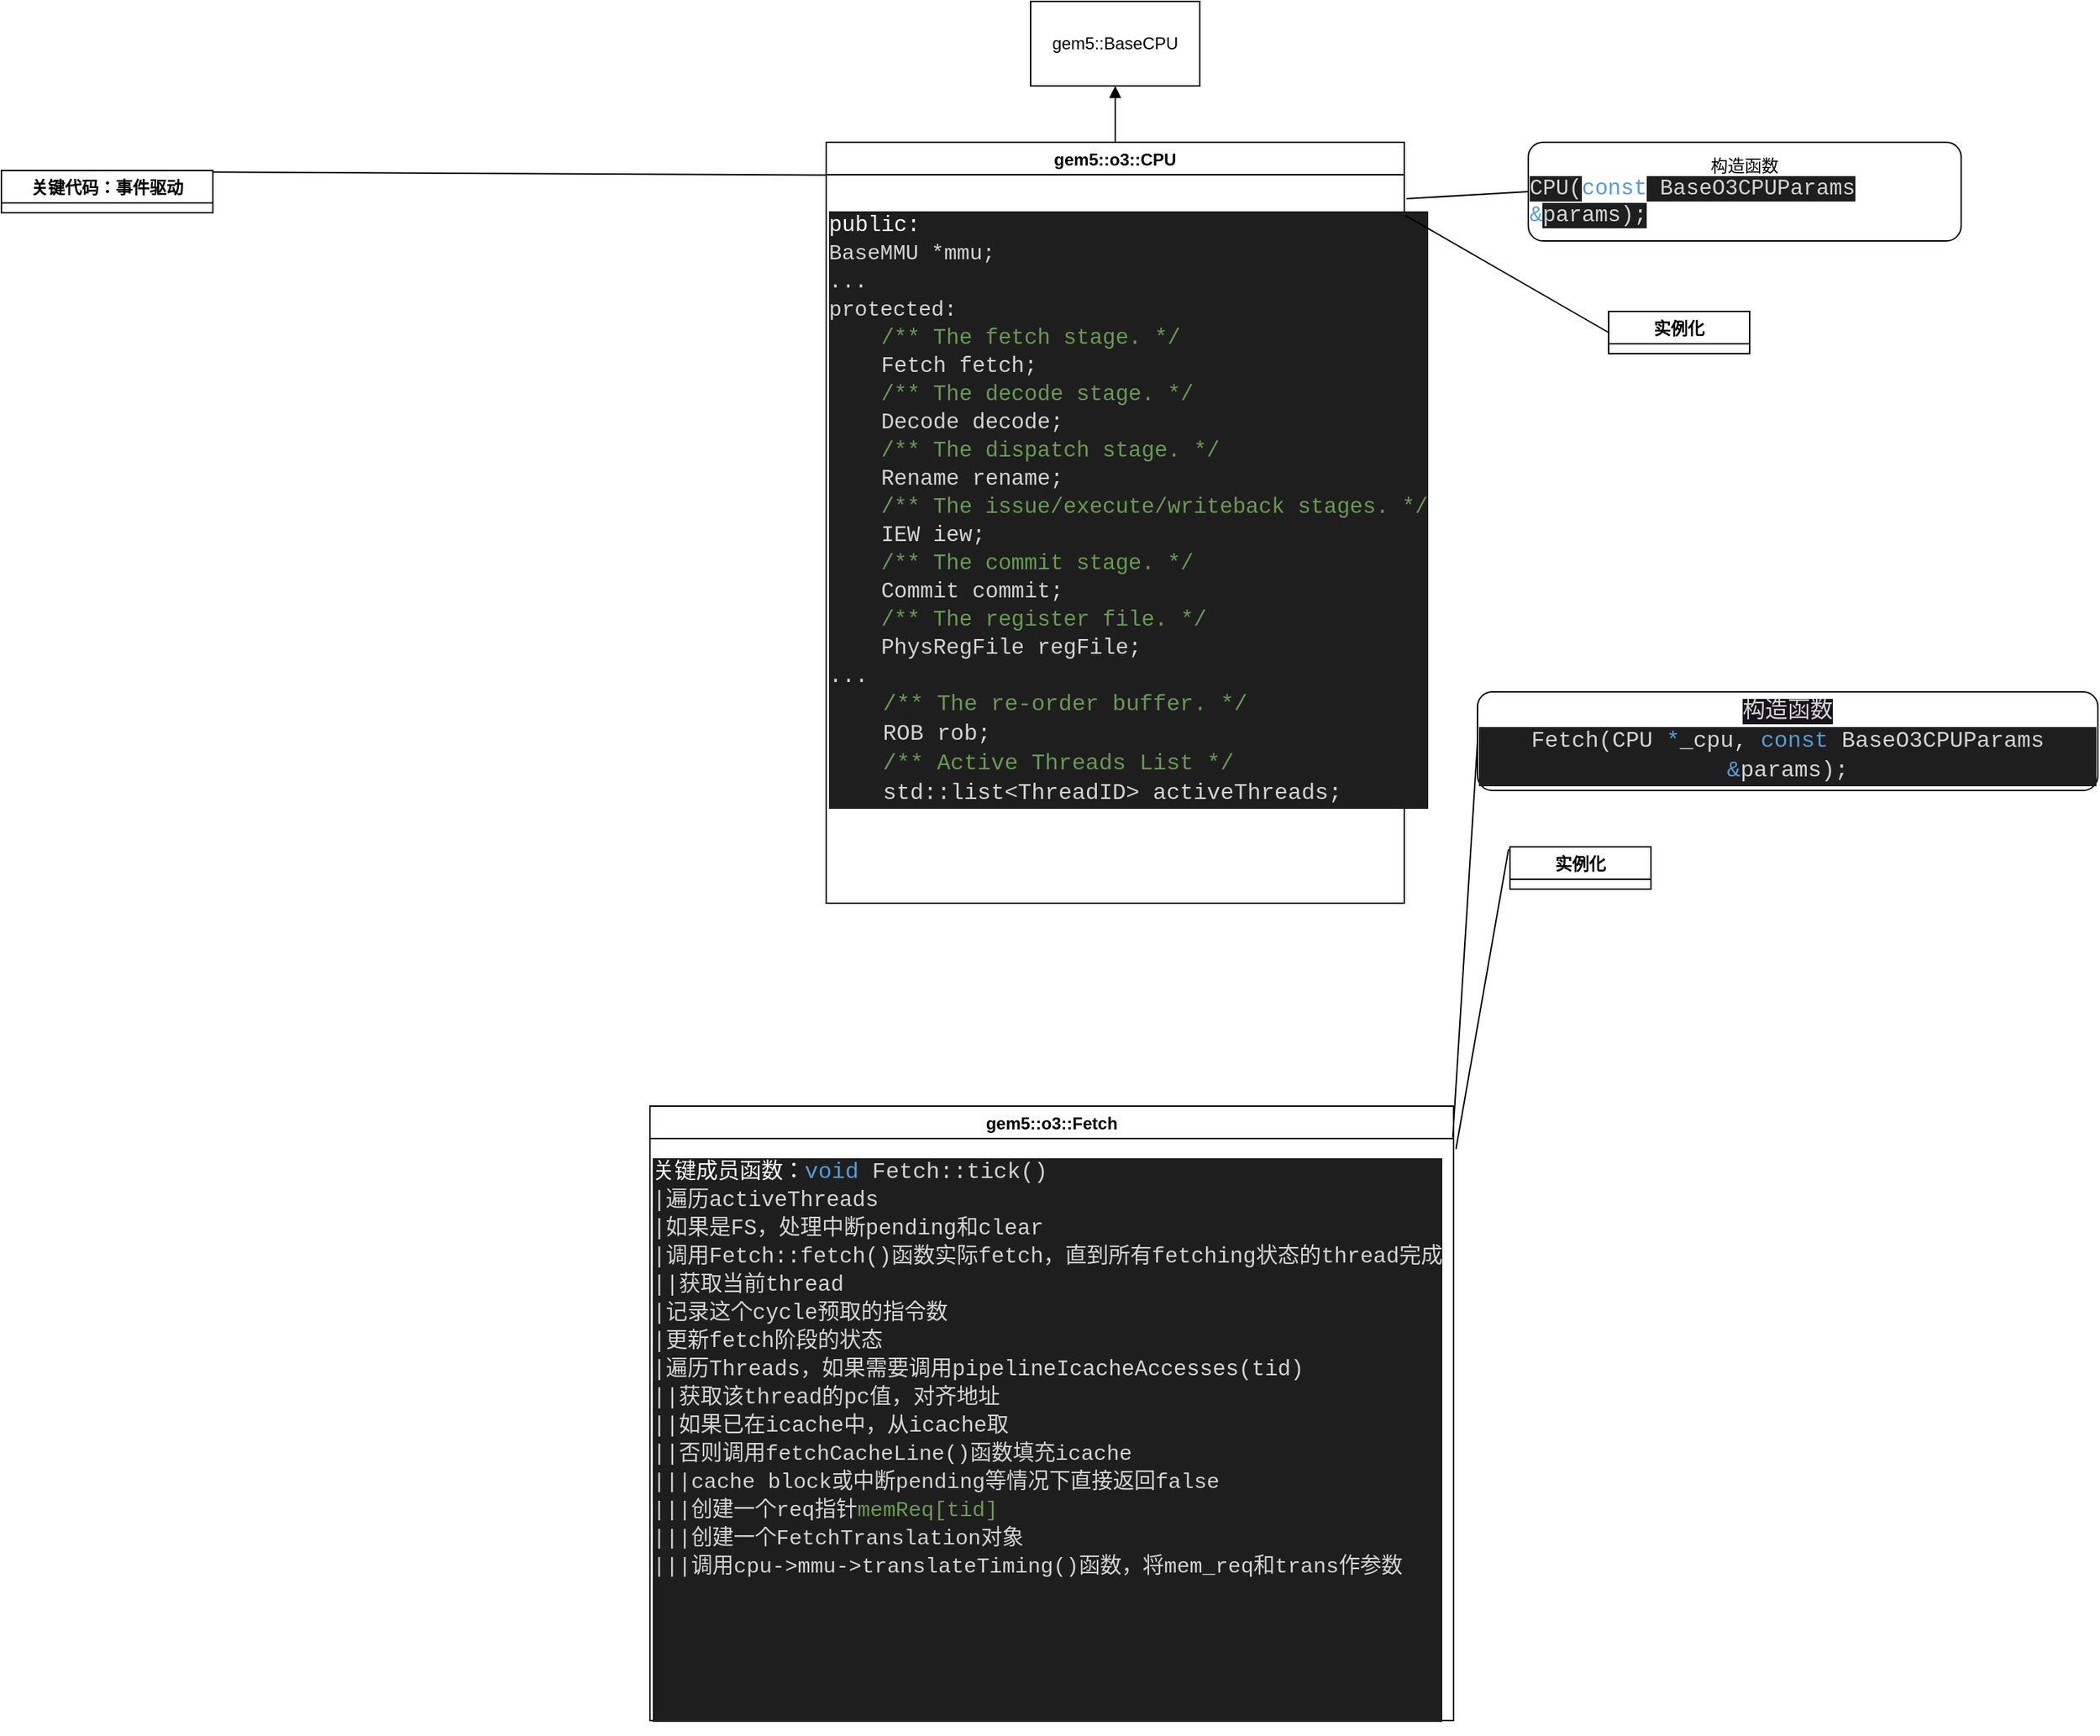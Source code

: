<mxfile>
    <diagram id="St0h23Dkm7OurYVI4SI0" name="第 1 页">
        <mxGraphModel dx="1738" dy="599" grid="1" gridSize="10" guides="1" tooltips="1" connect="1" arrows="1" fold="1" page="1" pageScale="1" pageWidth="827" pageHeight="1169" math="0" shadow="0">
            <root>
                <mxCell id="0"/>
                <mxCell id="1" parent="0"/>
                <mxCell id="2" style="edgeStyle=none;html=1;exitX=0.5;exitY=0;exitDx=0;exitDy=0;entryX=0.5;entryY=1;entryDx=0;entryDy=0;endArrow=block;endFill=1;" parent="1" source="6" target="4" edge="1">
                    <mxGeometry relative="1" as="geometry">
                        <mxPoint x="130" y="154" as="sourcePoint"/>
                    </mxGeometry>
                </mxCell>
                <mxCell id="3" style="edgeStyle=none;html=1;entryX=0;entryY=0.5;entryDx=0;entryDy=0;startArrow=none;startFill=0;endArrow=none;endFill=0;exitX=1.004;exitY=0;exitDx=0;exitDy=0;exitPerimeter=0;" parent="1" source="7" target="5" edge="1">
                    <mxGeometry relative="1" as="geometry">
                        <mxPoint x="407" y="169" as="sourcePoint"/>
                    </mxGeometry>
                </mxCell>
                <mxCell id="4" value="gem5::BaseCPU" style="rounded=0;whiteSpace=wrap;html=1;collapsible=0;" parent="1" vertex="1">
                    <mxGeometry x="70" y="20" width="120" height="60" as="geometry"/>
                </mxCell>
                <mxCell id="5" value="构造函数&lt;br&gt;&lt;div style=&quot;text-align: left;&quot;&gt;&lt;span style=&quot;background-color: rgb(30, 30, 30); color: rgb(212, 212, 212); font-family: Consolas, &amp;quot;Courier New&amp;quot;, monospace; font-size: 15.4px;&quot;&gt;CPU(&lt;/span&gt;&lt;span style=&quot;background-color: initial; font-family: Consolas, &amp;quot;Courier New&amp;quot;, monospace; font-size: 15.4px; color: rgb(86, 156, 214);&quot;&gt;const&lt;/span&gt;&lt;span style=&quot;background-color: rgb(30, 30, 30); color: rgb(212, 212, 212); font-family: Consolas, &amp;quot;Courier New&amp;quot;, monospace; font-size: 15.4px;&quot;&gt; BaseO3CPUParams &lt;/span&gt;&lt;span style=&quot;background-color: initial; font-family: Consolas, &amp;quot;Courier New&amp;quot;, monospace; font-size: 15.4px; color: rgb(86, 156, 214);&quot;&gt;&amp;amp;&lt;/span&gt;&lt;span style=&quot;background-color: rgb(30, 30, 30); color: rgb(212, 212, 212); font-family: Consolas, &amp;quot;Courier New&amp;quot;, monospace; font-size: 15.4px;&quot;&gt;params);&lt;/span&gt;&lt;/div&gt;" style="rounded=1;whiteSpace=wrap;html=1;" parent="1" vertex="1">
                    <mxGeometry x="423" y="120" width="307" height="70" as="geometry"/>
                </mxCell>
                <mxCell id="6" value="gem5::o3::CPU" style="swimlane;startSize=23;" parent="1" vertex="1">
                    <mxGeometry x="-75" y="120" width="410" height="540" as="geometry">
                        <mxRectangle x="-75" y="160" width="100" height="30" as="alternateBounds"/>
                    </mxGeometry>
                </mxCell>
                <mxCell id="7" value="&lt;div style=&quot;background-color: rgb(30, 30, 30); font-family: Consolas, &amp;quot;Courier New&amp;quot;, monospace; font-size: 15.4px; line-height: 20px;&quot;&gt;&lt;div style=&quot;&quot;&gt;&lt;span style=&quot;color: rgb(255, 255, 255);&quot;&gt;public:&lt;/span&gt;&lt;br&gt;&lt;/div&gt;&lt;div style=&quot;&quot;&gt;&lt;div style=&quot;color: rgb(212, 212, 212); font-size: 15.12px; line-height: 20px;&quot;&gt;BaseMMU *mmu;&lt;/div&gt;&lt;div style=&quot;color: rgb(212, 212, 212); font-size: 15.12px; line-height: 20px;&quot;&gt;...&lt;/div&gt;&lt;div style=&quot;color: rgb(212, 212, 212); font-size: 15.12px; line-height: 20px;&quot;&gt;protected:&lt;/div&gt;&lt;/div&gt;&lt;div style=&quot;color: rgb(212, 212, 212);&quot;&gt;&lt;span style=&quot;color: #6a9955;&quot;&gt;&amp;nbsp; &amp;nbsp; /** The fetch stage. */&lt;/span&gt;&lt;/div&gt;&lt;div style=&quot;color: rgb(212, 212, 212);&quot;&gt;&amp;nbsp; &amp;nbsp; Fetch fetch;&lt;/div&gt;&lt;div style=&quot;color: rgb(212, 212, 212);&quot;&gt;&lt;span style=&quot;color: #6a9955;&quot;&gt;&amp;nbsp; &amp;nbsp; /** The decode stage. */&lt;/span&gt;&lt;/div&gt;&lt;div style=&quot;color: rgb(212, 212, 212);&quot;&gt;&amp;nbsp; &amp;nbsp; Decode decode;&lt;/div&gt;&lt;div style=&quot;color: rgb(212, 212, 212);&quot;&gt;&lt;span style=&quot;color: #6a9955;&quot;&gt;&amp;nbsp; &amp;nbsp; /** The dispatch stage. */&lt;/span&gt;&lt;/div&gt;&lt;div style=&quot;color: rgb(212, 212, 212);&quot;&gt;&amp;nbsp; &amp;nbsp; Rename rename;&lt;/div&gt;&lt;div style=&quot;color: rgb(212, 212, 212);&quot;&gt;&lt;span style=&quot;color: #6a9955;&quot;&gt;&amp;nbsp; &amp;nbsp; /** The issue/execute/writeback stages. */&lt;/span&gt;&lt;/div&gt;&lt;div style=&quot;color: rgb(212, 212, 212);&quot;&gt;&amp;nbsp; &amp;nbsp; IEW iew;&lt;/div&gt;&lt;div style=&quot;color: rgb(212, 212, 212);&quot;&gt;&lt;span style=&quot;color: #6a9955;&quot;&gt;&amp;nbsp; &amp;nbsp; /** The commit stage. */&lt;/span&gt;&lt;/div&gt;&lt;div style=&quot;color: rgb(212, 212, 212);&quot;&gt;&amp;nbsp; &amp;nbsp; Commit commit;&lt;/div&gt;&lt;div style=&quot;color: rgb(212, 212, 212);&quot;&gt;&lt;span style=&quot;color: #6a9955;&quot;&gt;&amp;nbsp; &amp;nbsp; /** The register file. */&lt;/span&gt;&lt;/div&gt;&lt;div style=&quot;color: rgb(212, 212, 212);&quot;&gt;&amp;nbsp; &amp;nbsp; PhysRegFile regFile;&lt;/div&gt;&lt;div style=&quot;color: rgb(212, 212, 212);&quot;&gt;...&lt;/div&gt;&lt;div style=&quot;color: rgb(212, 212, 212);&quot;&gt;&lt;div style=&quot;font-size: 15.96px; line-height: 21px;&quot;&gt;&lt;div&gt;&lt;span style=&quot;color: #6a9955;&quot;&gt;&amp;nbsp; &amp;nbsp; /** The re-order buffer. */&lt;/span&gt;&lt;/div&gt;&lt;div&gt;&amp;nbsp; &amp;nbsp; ROB rob;&lt;/div&gt;&lt;div&gt;&lt;span style=&quot;color: #6a9955;&quot;&gt;&amp;nbsp; &amp;nbsp; /** Active Threads List */&lt;/span&gt;&lt;/div&gt;&lt;div&gt;&amp;nbsp; &amp;nbsp; std::list&amp;lt;ThreadID&amp;gt; activeThreads;&lt;/div&gt;&lt;/div&gt;&lt;/div&gt;&lt;/div&gt;" style="text;html=1;align=left;verticalAlign=middle;resizable=0;points=[];autosize=1;strokeColor=none;fillColor=none;" parent="6" vertex="1">
                    <mxGeometry y="40" width="410" height="440" as="geometry"/>
                </mxCell>
                <mxCell id="8" value="实例化" style="swimlane;startSize=23;" parent="1" vertex="1" collapsed="1">
                    <mxGeometry x="480" y="240" width="100" height="30" as="geometry">
                        <mxRectangle x="414" y="250" width="540" height="250" as="alternateBounds"/>
                    </mxGeometry>
                </mxCell>
                <mxCell id="9" value="&lt;div style=&quot;background-color: rgb(30, 30, 30); line-height: 20px;&quot;&gt;&lt;div style=&quot;background-color: rgb(42, 37, 47);&quot;&gt;&lt;div style=&quot;background-color: rgb(30, 30, 30); line-height: 20px;&quot;&gt;&lt;div style=&quot;color: rgb(212, 212, 212); font-size: 15.4px;&quot;&gt;在src/cpu/o3/BaseO3CPU.py中，&lt;span style=&quot;font-family: Helvetica; color: rgb(240, 240, 240); background-color: rgb(42, 37, 47);&quot;&gt;将BaseO3CPU和gem5::o3::CPU类关联&lt;/span&gt;&lt;/div&gt;&lt;div style=&quot;&quot;&gt;&lt;div style=&quot;&quot;&gt;&lt;span style=&quot;font-size: 15.4px;&quot;&gt;，并通过&lt;/span&gt;&lt;span style=&quot;color: rgb(212, 212, 212); font-family: Consolas, &amp;quot;Courier New&amp;quot;, monospace; font-size: 15.12px;&quot;&gt;Param&lt;/span&gt;&lt;span style=&quot;font-size: 15.4px;&quot;&gt;传递了参数：&lt;/span&gt;&lt;/div&gt;&lt;div style=&quot;color: rgb(212, 212, 212); font-family: Consolas, &amp;quot;Courier New&amp;quot;, monospace; font-size: 15.4px; line-height: 20px;&quot;&gt;&lt;div&gt;&lt;span style=&quot;color: rgb(86, 156, 214);&quot;&gt;class&lt;/span&gt;&amp;nbsp;BaseO3CPU(BaseCPU):&lt;/div&gt;&lt;div&gt;&amp;nbsp; &amp;nbsp; type =&amp;nbsp;&lt;span style=&quot;color: rgb(206, 145, 120);&quot;&gt;&quot;BaseO3CPU&quot;&lt;/span&gt;&lt;/div&gt;&lt;div&gt;&amp;nbsp; &amp;nbsp; cxx_class =&amp;nbsp;&lt;span style=&quot;color: rgb(206, 145, 120);&quot;&gt;&quot;gem5::o3::CPU&quot;&lt;/span&gt;&lt;/div&gt;&lt;div&gt;&amp;nbsp; &amp;nbsp; cxx_header =&amp;nbsp;&lt;span style=&quot;color: rgb(206, 145, 120);&quot;&gt;&quot;cpu/o3/dyn_inst.hh&quot;&lt;/span&gt;&lt;/div&gt;&lt;div&gt;&lt;span style=&quot;color: rgb(206, 145, 120);&quot;&gt;...&lt;/span&gt;&lt;/div&gt;&lt;div&gt;&lt;span style=&quot;font-size: 12px; color: rgb(240, 240, 240); font-family: Helvetica; text-align: center; background-color: rgb(42, 37, 47);&quot;&gt;&lt;font style=&quot;font-size: 15.4px;&quot;&gt;在src/cpu/o3/SConscript中，将BaseO3CPU实例化：&lt;/font&gt;&lt;/span&gt;&lt;br style=&quot;font-size: 12px; color: rgb(240, 240, 240); font-family: Helvetica; text-align: center; background-color: rgb(42, 37, 47);&quot;&gt;&lt;div style=&quot;font-size: 12px; color: rgb(240, 240, 240); font-family: Helvetica; background-color: rgb(42, 37, 47);&quot;&gt;&lt;div style=&quot;color: rgb(212, 212, 212); background-color: rgb(30, 30, 30); font-family: Consolas, &amp;quot;Courier New&amp;quot;, monospace; font-size: 15.4px; line-height: 20px;&quot;&gt;&lt;div style=&quot;font-size: 15.12px; line-height: 20px;&quot;&gt;&lt;div&gt;SimObject(&lt;span style=&quot;color: rgb(206, 145, 120);&quot;&gt;'BaseO3CPU.py'&lt;/span&gt;, sim_objects=[&lt;span style=&quot;color: rgb(206, 145, 120);&quot;&gt;'BaseO3CPU'&lt;/span&gt;], enums=[&lt;/div&gt;&lt;div&gt;&amp;nbsp; &amp;nbsp; &amp;nbsp; &amp;nbsp;&amp;nbsp;&lt;span style=&quot;color: rgb(206, 145, 120);&quot;&gt;'SMTFetchPolicy'&lt;/span&gt;,&amp;nbsp;&lt;span style=&quot;color: rgb(206, 145, 120);&quot;&gt;'SMTQueuePolicy'&lt;/span&gt;,&amp;nbsp;&lt;span style=&quot;color: rgb(206, 145, 120);&quot;&gt;'CommitPolicy'&lt;/span&gt;])&lt;/div&gt;&lt;/div&gt;&lt;/div&gt;&lt;/div&gt;&lt;/div&gt;&lt;/div&gt;&lt;/div&gt;&lt;/div&gt;&lt;/div&gt;&lt;/div&gt;" style="text;html=1;align=left;verticalAlign=middle;resizable=0;points=[];autosize=1;strokeColor=none;fillColor=none;" parent="8" vertex="1">
                    <mxGeometry y="30" width="520" height="220" as="geometry"/>
                </mxCell>
                <mxCell id="10" value="" style="endArrow=none;html=1;entryX=0;entryY=0.5;entryDx=0;entryDy=0;exitX=1.002;exitY=0.027;exitDx=0;exitDy=0;exitPerimeter=0;" parent="1" source="7" target="8" edge="1">
                    <mxGeometry width="50" height="50" relative="1" as="geometry">
                        <mxPoint x="260" y="280" as="sourcePoint"/>
                        <mxPoint x="310" y="230" as="targetPoint"/>
                    </mxGeometry>
                </mxCell>
                <mxCell id="18" style="edgeStyle=none;html=1;exitX=1.003;exitY=0.07;exitDx=0;exitDy=0;entryX=-0.01;entryY=0.056;entryDx=0;entryDy=0;entryPerimeter=0;fontColor=#FFFFFF;endArrow=none;endFill=0;exitPerimeter=0;" parent="1" source="11" target="16" edge="1">
                    <mxGeometry relative="1" as="geometry"/>
                </mxCell>
                <mxCell id="11" value="gem5::o3::Fetch" style="swimlane;startSize=23;" parent="1" vertex="1">
                    <mxGeometry x="-200" y="804" width="570" height="436" as="geometry">
                        <mxRectangle x="-200" y="804" width="100" height="116" as="alternateBounds"/>
                    </mxGeometry>
                </mxCell>
                <mxCell id="12" value="&lt;div style=&quot;background-color: rgb(30, 30, 30); font-family: Consolas, &amp;quot;Courier New&amp;quot;, monospace; font-size: 15.4px; line-height: 20px;&quot;&gt;&lt;div style=&quot;&quot;&gt;&lt;font color=&quot;#ffffff&quot;&gt;关键成员函数：&lt;/font&gt;&lt;span style=&quot;color: rgb(86, 156, 214); font-size: 15.96px;&quot;&gt;void&amp;nbsp;&lt;/span&gt;&lt;span style=&quot;color: rgb(212, 212, 212); font-size: 15.96px;&quot;&gt;Fetch::tick()&lt;/span&gt;&lt;/div&gt;&lt;div style=&quot;color: rgb(212, 212, 212);&quot;&gt;|遍历activeThreads&lt;br&gt;|如果是FS，处理中断pending和clear&lt;/div&gt;&lt;div style=&quot;color: rgb(212, 212, 212);&quot;&gt;|调用Fetch::fetch()函数实际fetch，直到所有fetching状态的thread完成&lt;/div&gt;&lt;div style=&quot;color: rgb(212, 212, 212);&quot;&gt;||获取当前thread&lt;/div&gt;&lt;div style=&quot;color: rgb(212, 212, 212);&quot;&gt;|记录这个cycle预取的指令数&lt;/div&gt;&lt;div style=&quot;color: rgb(212, 212, 212);&quot;&gt;|更新fetch阶段的状态&lt;/div&gt;&lt;div style=&quot;color: rgb(212, 212, 212);&quot;&gt;|遍历Threads，如果需要调用pipelineIcacheAccesses(tid)&lt;/div&gt;&lt;div style=&quot;color: rgb(212, 212, 212);&quot;&gt;||获取该thread的pc值，对齐地址&lt;br&gt;&lt;/div&gt;&lt;div style=&quot;color: rgb(212, 212, 212);&quot;&gt;||如果已在icache中，从icache取&lt;/div&gt;&lt;div style=&quot;color: rgb(212, 212, 212);&quot;&gt;||否则调用&lt;span style=&quot;font-size: 15.12px;&quot;&gt;fetchCacheLine()函数填充icache&lt;/span&gt;&lt;/div&gt;&lt;div style=&quot;color: rgb(212, 212, 212);&quot;&gt;&lt;span style=&quot;font-size: 15.12px;&quot;&gt;|||cache block或中断pending等情况下直接返回false&lt;/span&gt;&lt;/div&gt;&lt;div style=&quot;&quot;&gt;&lt;span style=&quot;color: rgb(212, 212, 212); font-size: 15.12px;&quot;&gt;|||创建一个req指针&lt;/span&gt;&lt;span style=&quot;color: rgb(106, 153, 85); font-size: 15.12px;&quot;&gt;memReq[tid]&lt;/span&gt;&lt;/div&gt;&lt;div style=&quot;&quot;&gt;&lt;span style=&quot;color: rgb(212, 212, 212); font-size: 15.12px;&quot;&gt;|||创建一个&lt;/span&gt;&lt;span style=&quot;color: rgb(212, 212, 212); font-size: 15.12px;&quot;&gt;FetchTranslation对象&lt;/span&gt;&lt;/div&gt;&lt;div style=&quot;&quot;&gt;&lt;span style=&quot;color: rgb(212, 212, 212); font-size: 15.12px;&quot;&gt;|||调用&lt;/span&gt;&lt;span style=&quot;color: rgb(212, 212, 212); font-size: 15.12px;&quot;&gt;cpu-&amp;gt;mmu-&amp;gt;translateTiming()函数，将mem_req和trans作参数&lt;/span&gt;&lt;/div&gt;&lt;div style=&quot;&quot;&gt;&lt;span style=&quot;color: rgb(212, 212, 212); font-size: 15.12px;&quot;&gt;&lt;br&gt;&lt;/span&gt;&lt;/div&gt;&lt;div style=&quot;color: rgb(212, 212, 212);&quot;&gt;&lt;br&gt;&lt;/div&gt;&lt;div style=&quot;color: rgb(212, 212, 212);&quot;&gt;&lt;br&gt;&lt;/div&gt;&lt;div style=&quot;color: rgb(212, 212, 212);&quot;&gt;&lt;br&gt;&lt;/div&gt;&lt;div style=&quot;color: rgb(212, 212, 212);&quot;&gt;&lt;br&gt;&lt;/div&gt;&lt;/div&gt;" style="text;html=1;align=left;verticalAlign=middle;resizable=0;points=[];autosize=1;strokeColor=none;fillColor=none;" parent="11" vertex="1">
                    <mxGeometry y="26" width="570" height="420" as="geometry"/>
                </mxCell>
                <mxCell id="13" value="&lt;div style=&quot;color: rgb(212, 212, 212); font-family: Consolas, &amp;quot;Courier New&amp;quot;, monospace; font-size: 15.96px; line-height: 21px;&quot;&gt;&lt;span style=&quot;background-color: rgb(24, 20, 29);&quot;&gt;构造函数&lt;/span&gt;&lt;/div&gt;&lt;div style=&quot;color: rgb(212, 212, 212); background-color: rgb(30, 30, 30); font-family: Consolas, &amp;quot;Courier New&amp;quot;, monospace; font-size: 15.96px; line-height: 21px;&quot;&gt;Fetch(CPU &lt;span style=&quot;color: #569cd6;&quot;&gt;*&lt;/span&gt;_cpu, &lt;span style=&quot;color: #569cd6;&quot;&gt;const&lt;/span&gt; BaseO3CPUParams &lt;span style=&quot;color: #569cd6;&quot;&gt;&amp;amp;&lt;/span&gt;params);&lt;/div&gt;" style="rounded=1;whiteSpace=wrap;html=1;" parent="1" vertex="1">
                    <mxGeometry x="387" y="510" width="440" height="70" as="geometry"/>
                </mxCell>
                <mxCell id="14" value="" style="endArrow=none;html=1;fontColor=#FFFFFF;exitX=0.999;exitY=0.051;exitDx=0;exitDy=0;exitPerimeter=0;entryX=0;entryY=0.5;entryDx=0;entryDy=0;" parent="1" source="11" target="13" edge="1">
                    <mxGeometry width="50" height="50" relative="1" as="geometry">
                        <mxPoint x="370" y="620" as="sourcePoint"/>
                        <mxPoint x="420" y="570" as="targetPoint"/>
                    </mxGeometry>
                </mxCell>
                <mxCell id="16" value="实例化" style="swimlane;startSize=23;" parent="1" vertex="1" collapsed="1">
                    <mxGeometry x="410" y="620" width="100" height="30" as="geometry">
                        <mxRectangle x="410" y="620" width="420" height="250" as="alternateBounds"/>
                    </mxGeometry>
                </mxCell>
                <mxCell id="19" value="&lt;span style=&quot;font-family: Söhne, ui-sans-serif, system-ui, -apple-system, &amp;quot;Segoe UI&amp;quot;, Roboto, Ubuntu, Cantarell, &amp;quot;Noto Sans&amp;quot;, sans-serif, &amp;quot;Helvetica Neue&amp;quot;, Arial, &amp;quot;Apple Color Emoji&amp;quot;, &amp;quot;Segoe UI Emoji&amp;quot;, &amp;quot;Segoe UI Symbol&amp;quot;, &amp;quot;Noto Color Emoji&amp;quot;; font-size: 16px;&quot;&gt;当创建 O3 CPU 的实例时，&lt;br&gt;Fetch 类的实例也会被创建作为该 CPU 模型的一部分。&lt;/span&gt;" style="text;html=1;align=left;verticalAlign=middle;resizable=0;points=[];autosize=1;strokeColor=none;fillColor=none;fontColor=#FFFFFF;container=0;" parent="16" vertex="1">
                    <mxGeometry y="30" width="420" height="50" as="geometry"/>
                </mxCell>
                <mxCell id="17" value="&lt;div style=&quot;background-color: rgb(30, 30, 30); line-height: 20px;&quot;&gt;&lt;div style=&quot;background-color: rgb(42, 37, 47);&quot;&gt;&lt;div style=&quot;background-color: rgb(30, 30, 30); line-height: 20px;&quot;&gt;&lt;div style=&quot;font-size: 15.4px;&quot;&gt;&lt;br&gt;&lt;/div&gt;&lt;/div&gt;&lt;/div&gt;&lt;/div&gt;" style="text;html=1;align=center;verticalAlign=middle;resizable=0;points=[];autosize=1;strokeColor=none;fillColor=none;labelPosition=center;verticalLabelPosition=middle;" parent="1" vertex="1">
                    <mxGeometry x="705" y="655" width="20" height="30" as="geometry"/>
                </mxCell>
                <mxCell id="20" value="关键代码：事件驱动" style="swimlane;startSize=23;" parent="1" vertex="1" collapsed="1">
                    <mxGeometry x="-660" y="140" width="150" height="30" as="geometry">
                        <mxRectangle x="-660" y="140" width="450" height="580" as="alternateBounds"/>
                    </mxGeometry>
                </mxCell>
                <mxCell id="21" value="&lt;div style=&quot;background-color: rgb(30, 30, 30); line-height: 20px;&quot;&gt;&lt;div style=&quot;background-color: rgb(42, 37, 47);&quot;&gt;&lt;div style=&quot;background-color: rgb(30, 30, 30); line-height: 20px;&quot;&gt;&lt;div style=&quot;color: rgb(212, 212, 212); font-size: 15.4px;&quot;&gt;&lt;div style=&quot;font-family: Consolas, &amp;quot;Courier New&amp;quot;, monospace; font-size: 15.96px; line-height: 21px;&quot;&gt;&lt;div&gt;&lt;span style=&quot;color: #569cd6;&quot;&gt;void&amp;nbsp;&lt;/span&gt;CPU::tick() {&lt;/div&gt;&lt;div&gt;...&lt;br&gt;&lt;div style=&quot;font-size: 15.96px; line-height: 21px;&quot;&gt;&lt;div&gt;&lt;span style=&quot;color: #6a9955;&quot;&gt;&amp;nbsp; &amp;nbsp; //Tick each of the stages&lt;/span&gt;&lt;/div&gt;&lt;div&gt;&amp;nbsp; &amp;nbsp; fetch.tick();&lt;/div&gt;&lt;div&gt;&amp;nbsp; &amp;nbsp; decode.tick();&lt;/div&gt;&lt;div&gt;&amp;nbsp; &amp;nbsp; rename.tick();&lt;/div&gt;&lt;div&gt;&amp;nbsp; &amp;nbsp; iew.tick();&lt;/div&gt;&lt;div&gt;&amp;nbsp; &amp;nbsp; commit.tick();&lt;/div&gt;&lt;div&gt;&lt;span style=&quot;color: #6a9955;&quot;&gt;&amp;nbsp; &amp;nbsp; // Now advance the time buffers&lt;/span&gt;&lt;/div&gt;&lt;div&gt;&amp;nbsp; &amp;nbsp; timeBuffer.advance();&lt;/div&gt;&lt;div&gt;&amp;nbsp; &amp;nbsp; fetchQueue.advance();&lt;/div&gt;&lt;div&gt;&amp;nbsp; &amp;nbsp; decodeQueue.advance();&lt;/div&gt;&lt;div&gt;&amp;nbsp; &amp;nbsp; renameQueue.advance();&lt;/div&gt;&lt;div&gt;&amp;nbsp; &amp;nbsp; iewQueue.advance();&lt;/div&gt;&lt;/div&gt;&lt;/div&gt;&lt;div&gt;...&lt;/div&gt;&lt;/div&gt;&lt;/div&gt;&lt;/div&gt;&lt;/div&gt;&lt;/div&gt;" style="text;html=1;align=left;verticalAlign=middle;resizable=0;points=[];autosize=1;strokeColor=none;fillColor=none;" parent="20" vertex="1">
                    <mxGeometry x="10" y="40" width="330" height="330" as="geometry"/>
                </mxCell>
                <mxCell id="23" value="&lt;div style=&quot;background-color: rgb(30, 30, 30); line-height: 20px;&quot;&gt;&lt;div style=&quot;background-color: rgb(42, 37, 47);&quot;&gt;&lt;div style=&quot;background-color: rgb(30, 30, 30); line-height: 20px;&quot;&gt;&lt;div style=&quot;color: rgb(212, 212, 212); font-size: 15.4px;&quot;&gt;&lt;div style=&quot;font-family: Consolas, &amp;quot;Courier New&amp;quot;, monospace; font-size: 15.96px; line-height: 21px;&quot;&gt;&lt;div&gt;&lt;div style=&quot;font-size: 15.96px; line-height: 21px;&quot;&gt;&lt;div&gt;&lt;span style=&quot;color: #569cd6;&quot;&gt;void&amp;nbsp;&lt;/span&gt;CPU::startup()&lt;/div&gt;&lt;div&gt;{&lt;/div&gt;&lt;div&gt;&amp;nbsp; &amp;nbsp; BaseCPU::startup();&lt;/div&gt;&lt;br&gt;&lt;div&gt;&amp;nbsp; &amp;nbsp; fetch.startupStage();&lt;/div&gt;&lt;div&gt;&amp;nbsp; &amp;nbsp; decode.startupStage();&lt;/div&gt;&lt;div&gt;&amp;nbsp; &amp;nbsp; iew.startupStage();&lt;/div&gt;&lt;div&gt;&amp;nbsp; &amp;nbsp; rename.startupStage();&lt;/div&gt;&lt;div&gt;&amp;nbsp; &amp;nbsp; commit.startupStage();&lt;/div&gt;&lt;div&gt;}&lt;/div&gt;&lt;/div&gt;&lt;/div&gt;&lt;/div&gt;&lt;/div&gt;&lt;/div&gt;&lt;/div&gt;&lt;/div&gt;" style="text;html=1;align=left;verticalAlign=middle;resizable=0;points=[];autosize=1;strokeColor=none;fillColor=none;" parent="20" vertex="1">
                    <mxGeometry x="10" y="360" width="250" height="220" as="geometry"/>
                </mxCell>
                <mxCell id="24" value="" style="edgeStyle=none;html=1;fontColor=#FFFFFF;endArrow=none;endFill=0;" parent="20" source="21" target="23" edge="1">
                    <mxGeometry relative="1" as="geometry"/>
                </mxCell>
                <mxCell id="25" value="" style="edgeStyle=none;html=1;fontColor=#FFFFFF;endArrow=none;endFill=0;" parent="20" source="21" target="23" edge="1">
                    <mxGeometry relative="1" as="geometry"/>
                </mxCell>
                <mxCell id="22" style="edgeStyle=none;html=1;exitX=0.998;exitY=0.038;exitDx=0;exitDy=0;entryX=-0.001;entryY=0.043;entryDx=0;entryDy=0;entryPerimeter=0;fontColor=#FFFFFF;endArrow=none;endFill=0;exitPerimeter=0;" parent="1" source="20" target="6" edge="1">
                    <mxGeometry relative="1" as="geometry">
                        <mxPoint x="-170" y="200.0" as="sourcePoint"/>
                        <mxPoint x="-97.23" y="289.28" as="targetPoint"/>
                    </mxGeometry>
                </mxCell>
            </root>
        </mxGraphModel>
    </diagram>
    <diagram id="2NKA3EmBz0pPjTJKpEW7" name="第 2 页">
        <mxGraphModel dx="911" dy="599" grid="1" gridSize="10" guides="1" tooltips="1" connect="1" arrows="1" fold="1" page="1" pageScale="1" pageWidth="827" pageHeight="1169" math="0" shadow="0">
            <root>
                <mxCell id="0"/>
                <mxCell id="1" parent="0"/>
                <mxCell id="bK3qlapRvJ_NCfcRxvuG-2" value="&lt;h1&gt;术语表&lt;/h1&gt;&lt;p&gt;SMT：超线程（Simultaneous Multithreading），指单个cpu core中，共用一个执行单元ALU，但是有n（通常是2）套寄存器等独立的存储空间。&lt;/p&gt;" style="text;html=1;strokeColor=none;fillColor=none;spacing=5;spacingTop=-20;whiteSpace=wrap;overflow=hidden;rounded=0;labelBackgroundColor=none;fontColor=#FFFFFF;" parent="1" vertex="1">
                    <mxGeometry x="10" y="10" width="610" height="550" as="geometry"/>
                </mxCell>
            </root>
        </mxGraphModel>
    </diagram>
</mxfile>